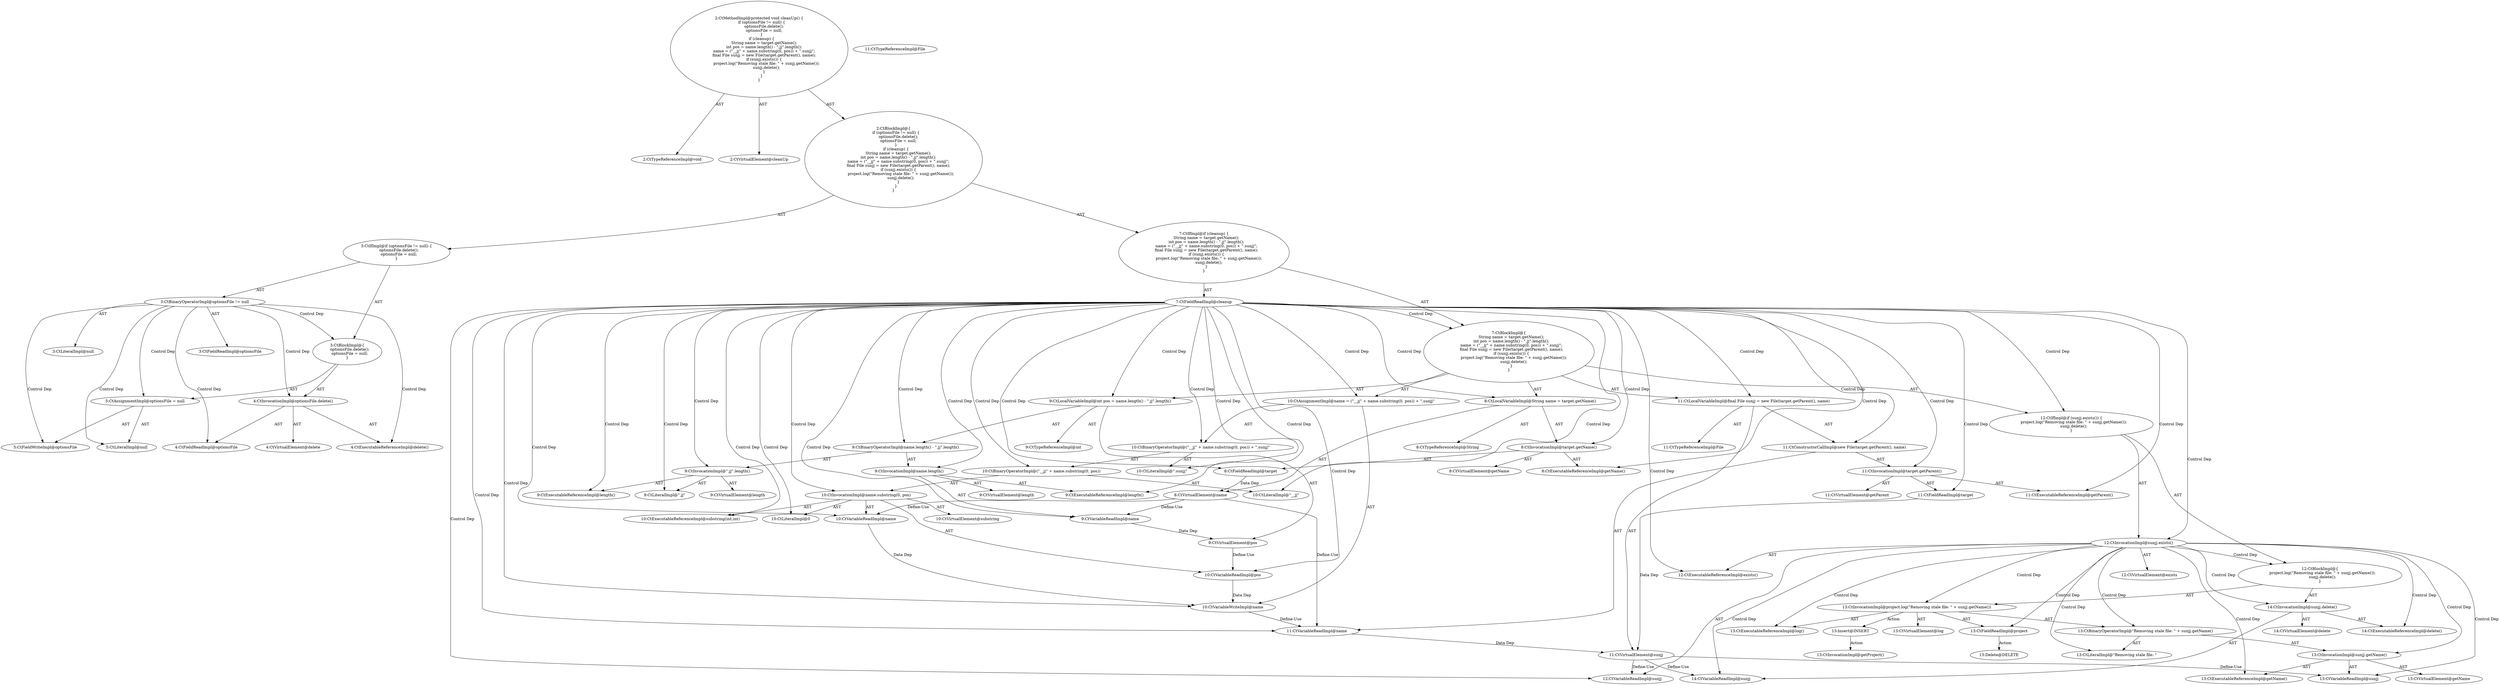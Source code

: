 digraph "cleanUp#?" {
0 [label="2:CtTypeReferenceImpl@void" shape=ellipse]
1 [label="2:CtVirtualElement@cleanUp" shape=ellipse]
2 [label="3:CtFieldReadImpl@optionsFile" shape=ellipse]
3 [label="3:CtLiteralImpl@null" shape=ellipse]
4 [label="3:CtBinaryOperatorImpl@optionsFile != null" shape=ellipse]
5 [label="4:CtExecutableReferenceImpl@delete()" shape=ellipse]
6 [label="4:CtVirtualElement@delete" shape=ellipse]
7 [label="4:CtFieldReadImpl@optionsFile" shape=ellipse]
8 [label="4:CtInvocationImpl@optionsFile.delete()" shape=ellipse]
9 [label="5:CtFieldWriteImpl@optionsFile" shape=ellipse]
10 [label="5:CtLiteralImpl@null" shape=ellipse]
11 [label="5:CtAssignmentImpl@optionsFile = null" shape=ellipse]
12 [label="3:CtBlockImpl@\{
    optionsFile.delete();
    optionsFile = null;
\}" shape=ellipse]
13 [label="3:CtIfImpl@if (optionsFile != null) \{
    optionsFile.delete();
    optionsFile = null;
\}" shape=ellipse]
14 [label="7:CtFieldReadImpl@cleanup" shape=ellipse]
15 [label="8:CtTypeReferenceImpl@String" shape=ellipse]
16 [label="8:CtExecutableReferenceImpl@getName()" shape=ellipse]
17 [label="8:CtVirtualElement@getName" shape=ellipse]
18 [label="8:CtFieldReadImpl@target" shape=ellipse]
19 [label="8:CtInvocationImpl@target.getName()" shape=ellipse]
20 [label="8:CtVirtualElement@name" shape=ellipse]
21 [label="8:CtLocalVariableImpl@String name = target.getName()" shape=ellipse]
22 [label="9:CtTypeReferenceImpl@int" shape=ellipse]
23 [label="9:CtExecutableReferenceImpl@length()" shape=ellipse]
24 [label="9:CtVirtualElement@length" shape=ellipse]
25 [label="9:CtVariableReadImpl@name" shape=ellipse]
26 [label="9:CtInvocationImpl@name.length()" shape=ellipse]
27 [label="9:CtExecutableReferenceImpl@length()" shape=ellipse]
28 [label="9:CtVirtualElement@length" shape=ellipse]
29 [label="9:CtLiteralImpl@\".jj\"" shape=ellipse]
30 [label="9:CtInvocationImpl@\".jj\".length()" shape=ellipse]
31 [label="9:CtBinaryOperatorImpl@name.length() - \".jj\".length()" shape=ellipse]
32 [label="9:CtVirtualElement@pos" shape=ellipse]
33 [label="9:CtLocalVariableImpl@int pos = name.length() - \".jj\".length()" shape=ellipse]
34 [label="10:CtVariableWriteImpl@name" shape=ellipse]
35 [label="10:CtLiteralImpl@\"__jj\"" shape=ellipse]
36 [label="10:CtExecutableReferenceImpl@substring(int,int)" shape=ellipse]
37 [label="10:CtVirtualElement@substring" shape=ellipse]
38 [label="10:CtVariableReadImpl@name" shape=ellipse]
39 [label="10:CtLiteralImpl@0" shape=ellipse]
40 [label="10:CtVariableReadImpl@pos" shape=ellipse]
41 [label="10:CtInvocationImpl@name.substring(0, pos)" shape=ellipse]
42 [label="10:CtBinaryOperatorImpl@(\"__jj\" + name.substring(0, pos))" shape=ellipse]
43 [label="10:CtLiteralImpl@\".sunjj\"" shape=ellipse]
44 [label="10:CtBinaryOperatorImpl@(\"__jj\" + name.substring(0, pos)) + \".sunjj\"" shape=ellipse]
45 [label="10:CtAssignmentImpl@name = (\"__jj\" + name.substring(0, pos)) + \".sunjj\"" shape=ellipse]
46 [label="11:CtTypeReferenceImpl@File" shape=ellipse]
47 [label="11:CtTypeReferenceImpl@File" shape=ellipse]
48 [label="11:CtExecutableReferenceImpl@getParent()" shape=ellipse]
49 [label="11:CtVirtualElement@getParent" shape=ellipse]
50 [label="11:CtFieldReadImpl@target" shape=ellipse]
51 [label="11:CtInvocationImpl@target.getParent()" shape=ellipse]
52 [label="11:CtVariableReadImpl@name" shape=ellipse]
53 [label="11:CtConstructorCallImpl@new File(target.getParent(), name)" shape=ellipse]
54 [label="11:CtVirtualElement@sunjj" shape=ellipse]
55 [label="11:CtLocalVariableImpl@final File sunjj = new File(target.getParent(), name)" shape=ellipse]
56 [label="12:CtExecutableReferenceImpl@exists()" shape=ellipse]
57 [label="12:CtVirtualElement@exists" shape=ellipse]
58 [label="12:CtVariableReadImpl@sunjj" shape=ellipse]
59 [label="12:CtInvocationImpl@sunjj.exists()" shape=ellipse]
60 [label="13:CtExecutableReferenceImpl@log()" shape=ellipse]
61 [label="13:CtVirtualElement@log" shape=ellipse]
62 [label="13:CtFieldReadImpl@project" shape=ellipse]
63 [label="13:CtLiteralImpl@\"Removing stale file: \"" shape=ellipse]
64 [label="13:CtExecutableReferenceImpl@getName()" shape=ellipse]
65 [label="13:CtVirtualElement@getName" shape=ellipse]
66 [label="13:CtVariableReadImpl@sunjj" shape=ellipse]
67 [label="13:CtInvocationImpl@sunjj.getName()" shape=ellipse]
68 [label="13:CtBinaryOperatorImpl@\"Removing stale file: \" + sunjj.getName()" shape=ellipse]
69 [label="13:CtInvocationImpl@project.log(\"Removing stale file: \" + sunjj.getName())" shape=ellipse]
70 [label="14:CtExecutableReferenceImpl@delete()" shape=ellipse]
71 [label="14:CtVirtualElement@delete" shape=ellipse]
72 [label="14:CtVariableReadImpl@sunjj" shape=ellipse]
73 [label="14:CtInvocationImpl@sunjj.delete()" shape=ellipse]
74 [label="12:CtBlockImpl@\{
    project.log(\"Removing stale file: \" + sunjj.getName());
    sunjj.delete();
\}" shape=ellipse]
75 [label="12:CtIfImpl@if (sunjj.exists()) \{
    project.log(\"Removing stale file: \" + sunjj.getName());
    sunjj.delete();
\}" shape=ellipse]
76 [label="7:CtBlockImpl@\{
    String name = target.getName();
    int pos = name.length() - \".jj\".length();
    name = (\"__jj\" + name.substring(0, pos)) + \".sunjj\";
    final File sunjj = new File(target.getParent(), name);
    if (sunjj.exists()) \{
        project.log(\"Removing stale file: \" + sunjj.getName());
        sunjj.delete();
    \}
\}" shape=ellipse]
77 [label="7:CtIfImpl@if (cleanup) \{
    String name = target.getName();
    int pos = name.length() - \".jj\".length();
    name = (\"__jj\" + name.substring(0, pos)) + \".sunjj\";
    final File sunjj = new File(target.getParent(), name);
    if (sunjj.exists()) \{
        project.log(\"Removing stale file: \" + sunjj.getName());
        sunjj.delete();
    \}
\}" shape=ellipse]
78 [label="2:CtBlockImpl@\{
    if (optionsFile != null) \{
        optionsFile.delete();
        optionsFile = null;
    \}
    if (cleanup) \{
        String name = target.getName();
        int pos = name.length() - \".jj\".length();
        name = (\"__jj\" + name.substring(0, pos)) + \".sunjj\";
        final File sunjj = new File(target.getParent(), name);
        if (sunjj.exists()) \{
            project.log(\"Removing stale file: \" + sunjj.getName());
            sunjj.delete();
        \}
    \}
\}" shape=ellipse]
79 [label="2:CtMethodImpl@protected void cleanUp() \{
    if (optionsFile != null) \{
        optionsFile.delete();
        optionsFile = null;
    \}
    if (cleanup) \{
        String name = target.getName();
        int pos = name.length() - \".jj\".length();
        name = (\"__jj\" + name.substring(0, pos)) + \".sunjj\";
        final File sunjj = new File(target.getParent(), name);
        if (sunjj.exists()) \{
            project.log(\"Removing stale file: \" + sunjj.getName());
            sunjj.delete();
        \}
    \}
\}" shape=ellipse]
80 [label="13:Delete@DELETE" shape=ellipse]
81 [label="13:Insert@INSERT" shape=ellipse]
82 [label="13:CtInvocationImpl@getProject()" shape=ellipse]
4 -> 2 [label="AST"];
4 -> 3 [label="AST"];
4 -> 12 [label="Control Dep"];
4 -> 8 [label="Control Dep"];
4 -> 5 [label="Control Dep"];
4 -> 7 [label="Control Dep"];
4 -> 11 [label="Control Dep"];
4 -> 9 [label="Control Dep"];
4 -> 10 [label="Control Dep"];
8 -> 6 [label="AST"];
8 -> 7 [label="AST"];
8 -> 5 [label="AST"];
11 -> 9 [label="AST"];
11 -> 10 [label="AST"];
12 -> 8 [label="AST"];
12 -> 11 [label="AST"];
13 -> 4 [label="AST"];
13 -> 12 [label="AST"];
14 -> 76 [label="Control Dep"];
14 -> 21 [label="Control Dep"];
14 -> 19 [label="Control Dep"];
14 -> 16 [label="Control Dep"];
14 -> 18 [label="Control Dep"];
14 -> 33 [label="Control Dep"];
14 -> 31 [label="Control Dep"];
14 -> 26 [label="Control Dep"];
14 -> 23 [label="Control Dep"];
14 -> 25 [label="Control Dep"];
14 -> 30 [label="Control Dep"];
14 -> 27 [label="Control Dep"];
14 -> 29 [label="Control Dep"];
14 -> 45 [label="Control Dep"];
14 -> 34 [label="Control Dep"];
14 -> 44 [label="Control Dep"];
14 -> 42 [label="Control Dep"];
14 -> 35 [label="Control Dep"];
14 -> 41 [label="Control Dep"];
14 -> 36 [label="Control Dep"];
14 -> 38 [label="Control Dep"];
14 -> 39 [label="Control Dep"];
14 -> 40 [label="Control Dep"];
14 -> 43 [label="Control Dep"];
14 -> 55 [label="Control Dep"];
14 -> 53 [label="Control Dep"];
14 -> 51 [label="Control Dep"];
14 -> 48 [label="Control Dep"];
14 -> 50 [label="Control Dep"];
14 -> 52 [label="Control Dep"];
14 -> 75 [label="Control Dep"];
14 -> 59 [label="Control Dep"];
14 -> 56 [label="Control Dep"];
14 -> 58 [label="Control Dep"];
18 -> 20 [label="Data Dep"];
19 -> 17 [label="AST"];
19 -> 18 [label="AST"];
19 -> 16 [label="AST"];
20 -> 25 [label="Define-Use"];
20 -> 38 [label="Define-Use"];
20 -> 52 [label="Define-Use"];
21 -> 20 [label="AST"];
21 -> 15 [label="AST"];
21 -> 19 [label="AST"];
25 -> 32 [label="Data Dep"];
26 -> 24 [label="AST"];
26 -> 25 [label="AST"];
26 -> 23 [label="AST"];
30 -> 28 [label="AST"];
30 -> 29 [label="AST"];
30 -> 27 [label="AST"];
31 -> 26 [label="AST"];
31 -> 30 [label="AST"];
32 -> 40 [label="Define-Use"];
33 -> 32 [label="AST"];
33 -> 22 [label="AST"];
33 -> 31 [label="AST"];
34 -> 52 [label="Define-Use"];
38 -> 34 [label="Data Dep"];
40 -> 34 [label="Data Dep"];
41 -> 37 [label="AST"];
41 -> 38 [label="AST"];
41 -> 36 [label="AST"];
41 -> 39 [label="AST"];
41 -> 40 [label="AST"];
42 -> 35 [label="AST"];
42 -> 41 [label="AST"];
44 -> 42 [label="AST"];
44 -> 43 [label="AST"];
45 -> 34 [label="AST"];
45 -> 44 [label="AST"];
50 -> 54 [label="Data Dep"];
51 -> 49 [label="AST"];
51 -> 50 [label="AST"];
51 -> 48 [label="AST"];
52 -> 54 [label="Data Dep"];
53 -> 51 [label="AST"];
53 -> 52 [label="AST"];
54 -> 58 [label="Define-Use"];
54 -> 66 [label="Define-Use"];
54 -> 72 [label="Define-Use"];
55 -> 54 [label="AST"];
55 -> 46 [label="AST"];
55 -> 53 [label="AST"];
59 -> 57 [label="AST"];
59 -> 58 [label="AST"];
59 -> 56 [label="AST"];
59 -> 74 [label="Control Dep"];
59 -> 69 [label="Control Dep"];
59 -> 60 [label="Control Dep"];
59 -> 62 [label="Control Dep"];
59 -> 68 [label="Control Dep"];
59 -> 63 [label="Control Dep"];
59 -> 67 [label="Control Dep"];
59 -> 64 [label="Control Dep"];
59 -> 66 [label="Control Dep"];
59 -> 73 [label="Control Dep"];
59 -> 70 [label="Control Dep"];
59 -> 72 [label="Control Dep"];
62 -> 80 [label="Action"];
67 -> 65 [label="AST"];
67 -> 66 [label="AST"];
67 -> 64 [label="AST"];
68 -> 63 [label="AST"];
68 -> 67 [label="AST"];
69 -> 61 [label="AST"];
69 -> 62 [label="AST"];
69 -> 60 [label="AST"];
69 -> 68 [label="AST"];
69 -> 81 [label="Action"];
73 -> 71 [label="AST"];
73 -> 72 [label="AST"];
73 -> 70 [label="AST"];
74 -> 69 [label="AST"];
74 -> 73 [label="AST"];
75 -> 59 [label="AST"];
75 -> 74 [label="AST"];
76 -> 21 [label="AST"];
76 -> 33 [label="AST"];
76 -> 45 [label="AST"];
76 -> 55 [label="AST"];
76 -> 75 [label="AST"];
77 -> 14 [label="AST"];
77 -> 76 [label="AST"];
78 -> 13 [label="AST"];
78 -> 77 [label="AST"];
79 -> 1 [label="AST"];
79 -> 0 [label="AST"];
79 -> 78 [label="AST"];
81 -> 82 [label="Action"];
}